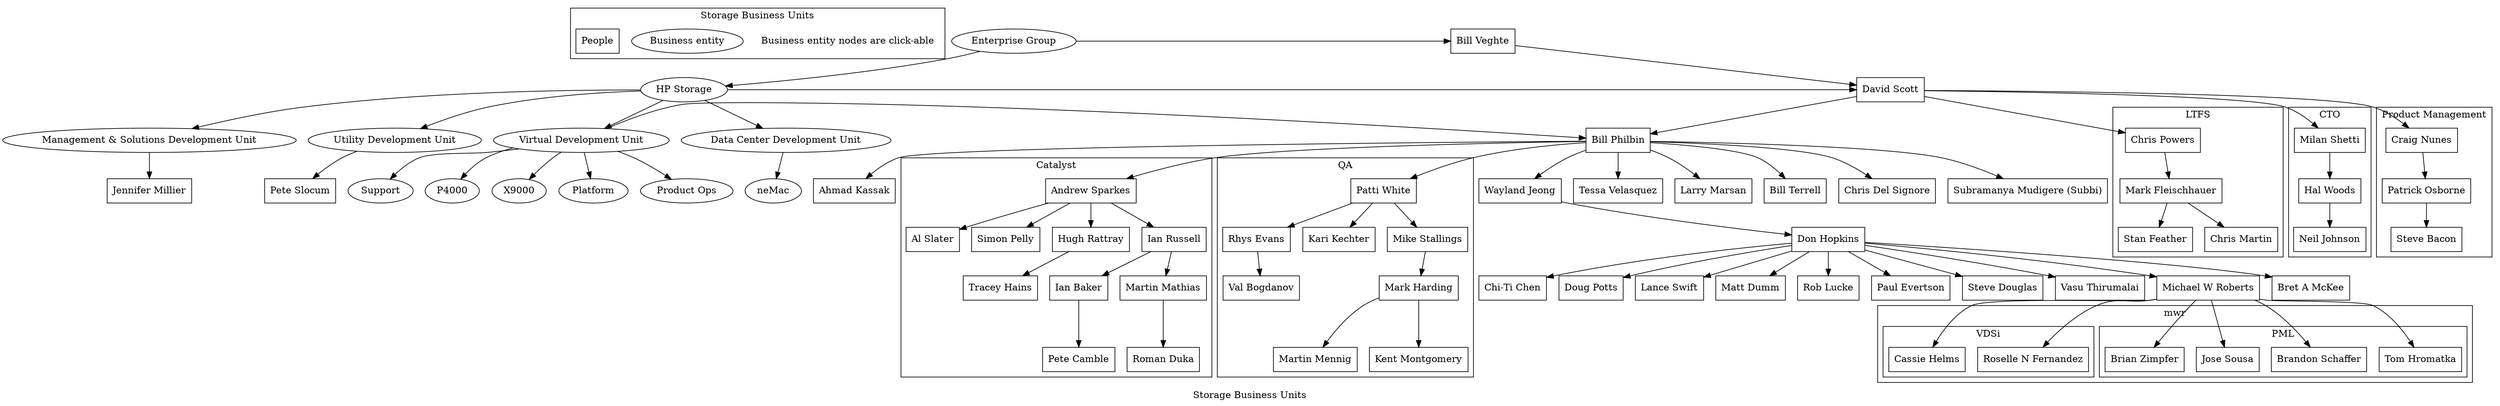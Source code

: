 digraph Storage {
label="Storage Business Units"
//rankdir=LR
//
// people
//
subgraph cluster_info {
    rank="source";
    note [label="Business entity nodes are click-able" shape="plaintext"];
    be [label="Business entity"];
    pl [label="People" shape="rectangle"];
}
eg [label="Enterprise Group"
    URL="http://intranet.hp.com/eg/main/Pages/index.aspx"];
hpst [label="HP Storage"
      URL="http://intranet.hp.com/eg/main/storage/Pages/index.aspx"];
ddu [label="Data Center Development Unit"
     URL="http://intranet.hp.com/tsg/WW2/swd/Pages/DevelopmentUnits.aspx#1"];
udu [label="Utility Development Unit"
     URL="http://intranet.hp.com/tsg/WW2/swd/Pages/DevelopmentUnits.aspx#2"];
vdu [label="Virtual Development Unit"
     URL="http://intranet.hp.com/tsg/WW2/swd/Pages/DevelopmentUnits.aspx#3"];
msdu [label="Management & Solutions Development Unit"
      URL="http://intranet.hp.com/tsg/WW2/swd/Pages/DevelopmentUnits.aspx#4"];
p4k [label="P4000"
     URL="http://intranet.hp.com/tsg/ww3/StorageSalesPortal/Pages/HPStoreVirtualStorage.aspx"];
x9k [label="X9000"
     URL="http://intranet.hp.com/tsg/ww3/StorageSalesPortal/Pages/HPStoreAllStorage.aspx"];
plat [label="Platform"];
prOp [label="Product Ops"];
supt [label="Support"];
subgraph eggr {
    rank="same";
    eg -> billV;
}
eg -> hpst;
subgraph hpstgr {
    rank="same";
    hpst -> daveS;
}
hpst -> ddu;
hpst -> udu;
hpst -> vdu;
hpst -> msdu;
ddu -> neMac;
udu -> pesl;
subgraph vdugr {
    rank="same";
    vdu -> bill;
}
msdu -> jemi;
vdu -> p4k;
vdu -> x9k;
vdu -> plat;
vdu -> prOp;
vdu -> supt;
billV  [label="Bill Veghte" shape="rectangle"];
daveS [label="David Scott" shape="rectangle"];
bill [ label="Bill Philbin" shape="rectangle"];
pesl [label="Pete Slocum" shape="rectangle"];
jemi [label="Jennifer Millier" shape="rectangle"];
//neMac [label="Neil MacDonald" shape="rectangle"];
donH [label="Don Hopkins" shape="rectangle"];
michaelr [ label="Michael W Roberts" shape="rectangle" ];
bretm [ label="Bret A McKee" shape="rectangle" ];
chiti [ label="Chi-Ti Chen" shape="rectangle" ];
wayj [ label="Wayland Jeong" shape="rectangle"];
andsp [ label="Andrew Sparkes" shape="rectangle"];
alsltr [ label="Al Slater" shape="rectangle"];
siPel [label="Simon Pelly" shape="rectangle"];
hurat [label="Hugh Rattray" shape="rectangle"];
trhn [label="Tracey Hains" shape="rectangle"];
ianRu [label="Ian Russell" shape="rectangle"];
ianbk [label="Ian Baker" shape="rectangle"];
pecmbl [label="Pete Camble" shape="rectangle"];
chpwr [label="Chris Powers" shape="rectangle"];
mkFle [label="Mark Fleischhauer" shape="rectangle"];
stFth [label="Stan Feather" shape="rectangle"];
mlsh [label="Milan Shetti" shape="rectangle"];
hlWd [label="Hal Woods" shape="rectangle"];
neJhn [label="Neil Johnson" shape="rectangle"];
chMtn [label="Chris Martin" shape="rectangle"];
mrMa [label="Martin Mathias" shape="rectangle"];
rmDk [label="Roman Duka" shape="rectangle"];
ptWh [label="Patti White" shape="rectangle"];
ryEv [label="Rhys Evans" shape="rectangle"];
vaBv [label="Val Bogdanov" shape="rectangle"];
//mukl [label="Mukul Kotwani" shape="rectangle"];
crnu [label="Craig Nunes" shape="rectangle"];
paos [label="Patrick Osborne" shape="rectangle"];
stba [label="Steve Bacon" shape="rectangle"];
tsVq [label="Tessa Velasquez" shape="rectangle"];
lryMar [label="Larry Marsan" shape="rectangle"];
blTr [label="Bill Terrell" shape="rectangle"];
chdel [label="Chris Del Signore" shape="rectangle"];
subbi [label="Subramanya Mudigere (Subbi)" shape="rectangle"];
ahka [label="Ahmad Kassak" shape="rectangle"];
kakt [label="Kari Kechter" shape="rectangle"];
mkst [label="Mike Stallings" shape="rectangle"];
mkhd [label="Mark Harding" shape="rectangle"];
mtmg [label="Martin Mennig" shape="rectangle"];
knmg [label="Kent Montgomery" shape="rectangle"];
dgpt [label="Doug Potts" shape="rectangle"];
lnsw [label="Lance Swift" shape="rectangle"];
mtdm [label="Matt Dumm" shape="rectangle"];
rblk [label="Rob Lucke" shape="rectangle"];
plev [label="Paul Evertson" shape="rectangle"];
stdg [label="Steve Douglas" shape="rectangle"];
vsth [label="Vasu Thirumalai" shape="rectangle"];
subgraph mgrs {
        label="Managers";
        billV -> daveS -> bill ->wayj ;
        daveS -> chpwr;
        daveS -> mlsh;
        daveS -> crnu;
        subgraph cluster_pm {
            label="Product Management";
            crnu -> paos -> stba;
        }
        subgraph cluster_ct {
            label="CTO";
            mlsh -> hlWd -> neJhn;
        }
        subgraph cluster_lt {
            label="LTFS";
            chpwr -> mkFle -> stFth;
            mkFle -> chMtn;
        }
        bill -> ahka;
        bill -> andsp;
        bill -> blTr;
        bill -> chdel;
        bill -> lryMar;
        bill -> ptWh;
        bill -> subbi;
        bill -> tsVq;
        wayj -> donH -> michaelr ;
        subgraph cluster_qa {
            label="QA";
            ptWh -> kakt;
            ptWh -> mkst -> mkhd;
            ptWh -> ryEv -> vaBv;
            mkhd -> mtmg;
            mkhd -> knmg;
        }
        subgraph cluster_no {
        label="Catalyst";
        andsp -> alsltr;
        andsp -> siPel;
        andsp -> ianRu -> ianbk -> pecmbl;
        andsp -> hurat -> trhn;
        ianRu -> mrMa -> rmDk;
        }
}
subgraph cluster_team {
    label="mwr"
    subgraph cluster_pml {
        label="PML";
        tomh [ label="Tom Hromatka" shape="rectangle"];
        brandons [ label="Brandon Schaffer"  shape="rectangle"];
        joses [ label="Jose Sousa"  shape="rectangle"];
        brianz [ label="Brian Zimpfer" shape="rectangle"];
    }
    subgraph cluster_vds {
        label="VDSi";
        rosellef [ label="Roselle N Fernandez"  shape="rectangle"];
        cassieh [ label="Cassie Helms"  shape="rectangle"];
    }
}

//
// relationships
//
michaelr -> tomh;
michaelr -> joses;
michaelr -> brianz;
michaelr -> brandons;
michaelr -> cassieh;
michaelr -> rosellef;
donH -> bretm;
donH -> chiti;
donH -> dgpt;
donH -> lnsw;
donH -> mtdm;
donH -> rblk;
donH -> plev;
donH -> stdg;
donH -> vsth;
}

